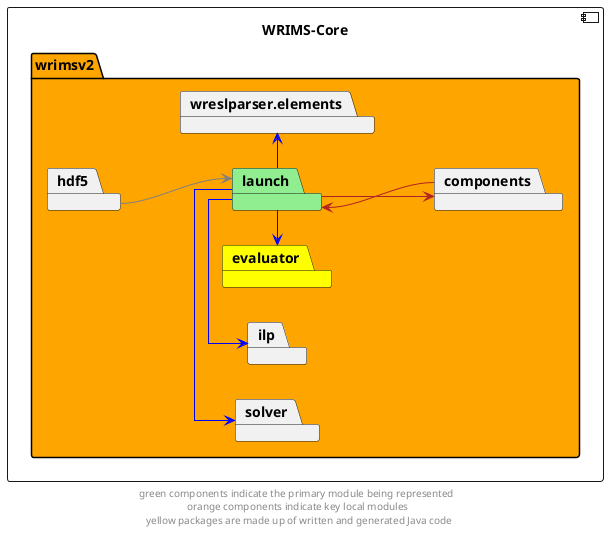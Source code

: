 @startuml
left to right direction
skinparam linetype ortho

component wrims_core as "WRIMS-Core"  {
    package wrimsv2 #orange {
        package launch #lightgreen
        package components
        package evaluator #yellow
        package solver
        package hdf5
        package ilp
        package wreslparser.elements
    }
}

launch -->  components #firebrick
components --> launch #firebrick

launch -left->  evaluator #blue
launch -left->  ilp #blue
launch -left->  solver #blue
launch -r->  wreslparser.elements #blue

hdf5 --> launch #grey

' The following relationships are hidden and used to format the diagram. They do not represent actual dependencies.
'debug -r[hidden]-> evaluator

footer "green components indicate the primary module being represented \n orange components indicate key local modules \n yellow packages are made up of written and generated Java code"
@enduml
